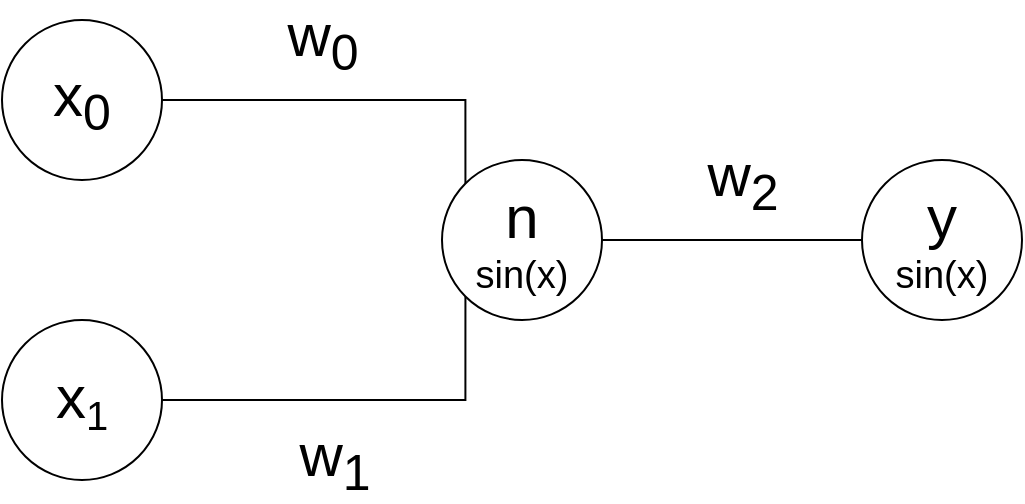 <mxfile version="13.9.2" type="device"><diagram id="k8laHQbdUAhOKumtJLPK" name="Page-1"><mxGraphModel dx="678" dy="464" grid="1" gridSize="10" guides="1" tooltips="1" connect="1" arrows="1" fold="1" page="1" pageScale="1" pageWidth="827" pageHeight="1169" math="0" shadow="0"><root><mxCell id="0"/><mxCell id="1" parent="0"/><mxCell id="tyPnYBMWsTk6Qjzx1f-Y-7" style="edgeStyle=orthogonalEdgeStyle;rounded=0;orthogonalLoop=1;jettySize=auto;html=1;exitX=1;exitY=0.5;exitDx=0;exitDy=0;entryX=0;entryY=0;entryDx=0;entryDy=0;endArrow=none;endFill=0;" edge="1" parent="1" source="tyPnYBMWsTk6Qjzx1f-Y-1" target="tyPnYBMWsTk6Qjzx1f-Y-3"><mxGeometry relative="1" as="geometry"><Array as="points"><mxPoint x="372" y="200"/></Array></mxGeometry></mxCell><mxCell id="tyPnYBMWsTk6Qjzx1f-Y-9" value="w&lt;sub&gt;0&lt;/sub&gt;" style="edgeLabel;html=1;align=center;verticalAlign=middle;resizable=0;points=[];fontSize=30;" vertex="1" connectable="0" parent="tyPnYBMWsTk6Qjzx1f-Y-7"><mxGeometry x="-0.152" y="1" relative="1" as="geometry"><mxPoint x="-2" y="-29" as="offset"/></mxGeometry></mxCell><mxCell id="tyPnYBMWsTk6Qjzx1f-Y-1" value="&lt;font style=&quot;font-size: 30px&quot;&gt;x&lt;sub&gt;0&lt;/sub&gt;&lt;/font&gt;" style="ellipse;whiteSpace=wrap;html=1;aspect=fixed;" vertex="1" parent="1"><mxGeometry x="140" y="160" width="80" height="80" as="geometry"/></mxCell><mxCell id="tyPnYBMWsTk6Qjzx1f-Y-8" style="edgeStyle=orthogonalEdgeStyle;rounded=0;orthogonalLoop=1;jettySize=auto;html=1;exitX=1;exitY=0.5;exitDx=0;exitDy=0;entryX=0;entryY=1;entryDx=0;entryDy=0;endArrow=none;endFill=0;" edge="1" parent="1" source="tyPnYBMWsTk6Qjzx1f-Y-2" target="tyPnYBMWsTk6Qjzx1f-Y-3"><mxGeometry relative="1" as="geometry"><Array as="points"><mxPoint x="372" y="350"/></Array></mxGeometry></mxCell><mxCell id="tyPnYBMWsTk6Qjzx1f-Y-2" value="&lt;font style=&quot;font-size: 30px&quot;&gt;x&lt;/font&gt;&lt;font size=&quot;5&quot;&gt;&lt;sub&gt;1&lt;/sub&gt;&lt;/font&gt;" style="ellipse;whiteSpace=wrap;html=1;aspect=fixed;" vertex="1" parent="1"><mxGeometry x="140" y="310" width="80" height="80" as="geometry"/></mxCell><mxCell id="tyPnYBMWsTk6Qjzx1f-Y-11" style="edgeStyle=orthogonalEdgeStyle;rounded=0;orthogonalLoop=1;jettySize=auto;html=1;exitX=1;exitY=0.5;exitDx=0;exitDy=0;entryX=0;entryY=0.5;entryDx=0;entryDy=0;endArrow=none;endFill=0;fontSize=30;" edge="1" parent="1" source="tyPnYBMWsTk6Qjzx1f-Y-3" target="tyPnYBMWsTk6Qjzx1f-Y-4"><mxGeometry relative="1" as="geometry"/></mxCell><mxCell id="tyPnYBMWsTk6Qjzx1f-Y-3" value="&lt;span style=&quot;font-size: 30px&quot;&gt;n&lt;/span&gt;&lt;br&gt;&lt;font style=&quot;font-size: 19px&quot;&gt;sin(x&lt;font style=&quot;font-size: 19px&quot;&gt;)&lt;/font&gt;&lt;/font&gt;" style="ellipse;whiteSpace=wrap;html=1;aspect=fixed;" vertex="1" parent="1"><mxGeometry x="360" y="230" width="80" height="80" as="geometry"/></mxCell><mxCell id="tyPnYBMWsTk6Qjzx1f-Y-4" value="&lt;span style=&quot;font-size: 30px&quot;&gt;y&lt;/span&gt;&lt;br&gt;&lt;font style=&quot;font-size: 19px&quot;&gt;sin(x)&lt;/font&gt;" style="ellipse;whiteSpace=wrap;html=1;aspect=fixed;" vertex="1" parent="1"><mxGeometry x="570" y="230" width="80" height="80" as="geometry"/></mxCell><mxCell id="tyPnYBMWsTk6Qjzx1f-Y-10" value="&lt;font style=&quot;font-size: 30px&quot;&gt;w&lt;sub&gt;1&lt;/sub&gt;&lt;/font&gt;" style="edgeLabel;html=1;align=center;verticalAlign=middle;resizable=0;points=[];fontSize=30;" vertex="1" connectable="0" parent="1"><mxGeometry x="310" y="170" as="geometry"><mxPoint x="-4" y="210" as="offset"/></mxGeometry></mxCell><mxCell id="tyPnYBMWsTk6Qjzx1f-Y-12" value="w&lt;sub&gt;2&lt;/sub&gt;" style="edgeLabel;html=1;align=center;verticalAlign=middle;resizable=0;points=[];fontSize=30;" vertex="1" connectable="0" parent="1"><mxGeometry x="510" y="240" as="geometry"/></mxCell></root></mxGraphModel></diagram></mxfile>